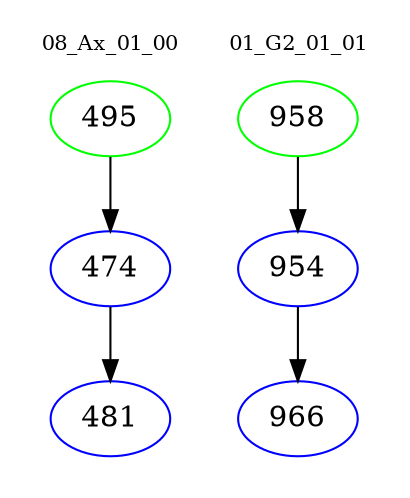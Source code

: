 digraph{
subgraph cluster_0 {
color = white
label = "08_Ax_01_00";
fontsize=10;
T0_495 [label="495", color="green"]
T0_495 -> T0_474 [color="black"]
T0_474 [label="474", color="blue"]
T0_474 -> T0_481 [color="black"]
T0_481 [label="481", color="blue"]
}
subgraph cluster_1 {
color = white
label = "01_G2_01_01";
fontsize=10;
T1_958 [label="958", color="green"]
T1_958 -> T1_954 [color="black"]
T1_954 [label="954", color="blue"]
T1_954 -> T1_966 [color="black"]
T1_966 [label="966", color="blue"]
}
}
